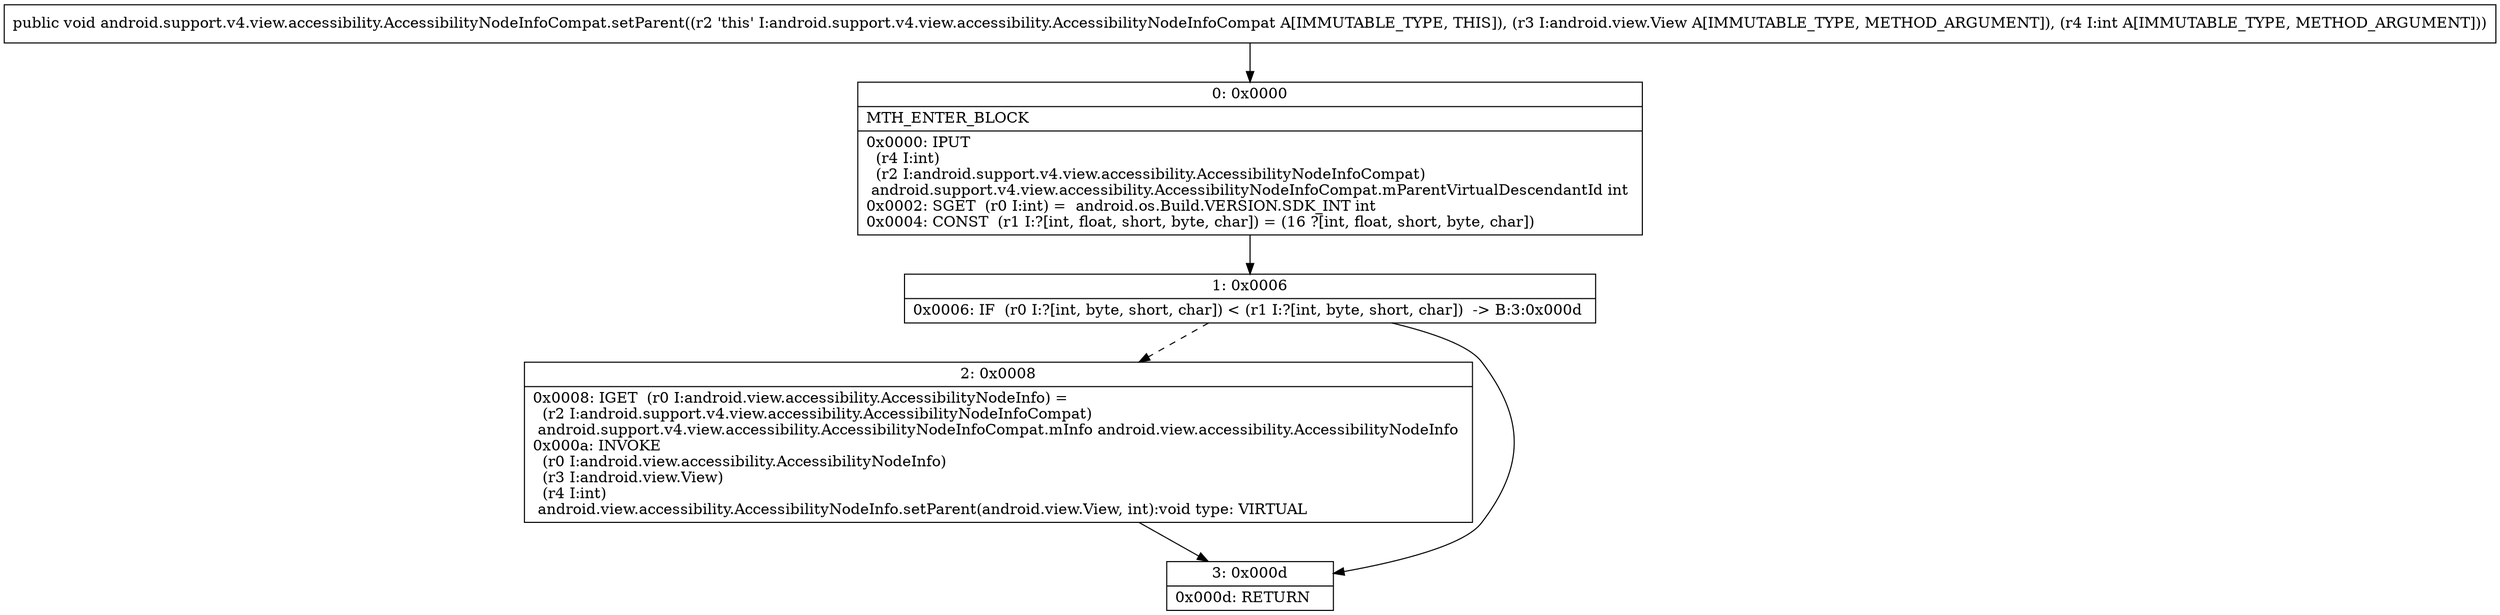 digraph "CFG forandroid.support.v4.view.accessibility.AccessibilityNodeInfoCompat.setParent(Landroid\/view\/View;I)V" {
Node_0 [shape=record,label="{0\:\ 0x0000|MTH_ENTER_BLOCK\l|0x0000: IPUT  \l  (r4 I:int)\l  (r2 I:android.support.v4.view.accessibility.AccessibilityNodeInfoCompat)\l android.support.v4.view.accessibility.AccessibilityNodeInfoCompat.mParentVirtualDescendantId int \l0x0002: SGET  (r0 I:int) =  android.os.Build.VERSION.SDK_INT int \l0x0004: CONST  (r1 I:?[int, float, short, byte, char]) = (16 ?[int, float, short, byte, char]) \l}"];
Node_1 [shape=record,label="{1\:\ 0x0006|0x0006: IF  (r0 I:?[int, byte, short, char]) \< (r1 I:?[int, byte, short, char])  \-\> B:3:0x000d \l}"];
Node_2 [shape=record,label="{2\:\ 0x0008|0x0008: IGET  (r0 I:android.view.accessibility.AccessibilityNodeInfo) = \l  (r2 I:android.support.v4.view.accessibility.AccessibilityNodeInfoCompat)\l android.support.v4.view.accessibility.AccessibilityNodeInfoCompat.mInfo android.view.accessibility.AccessibilityNodeInfo \l0x000a: INVOKE  \l  (r0 I:android.view.accessibility.AccessibilityNodeInfo)\l  (r3 I:android.view.View)\l  (r4 I:int)\l android.view.accessibility.AccessibilityNodeInfo.setParent(android.view.View, int):void type: VIRTUAL \l}"];
Node_3 [shape=record,label="{3\:\ 0x000d|0x000d: RETURN   \l}"];
MethodNode[shape=record,label="{public void android.support.v4.view.accessibility.AccessibilityNodeInfoCompat.setParent((r2 'this' I:android.support.v4.view.accessibility.AccessibilityNodeInfoCompat A[IMMUTABLE_TYPE, THIS]), (r3 I:android.view.View A[IMMUTABLE_TYPE, METHOD_ARGUMENT]), (r4 I:int A[IMMUTABLE_TYPE, METHOD_ARGUMENT])) }"];
MethodNode -> Node_0;
Node_0 -> Node_1;
Node_1 -> Node_2[style=dashed];
Node_1 -> Node_3;
Node_2 -> Node_3;
}


